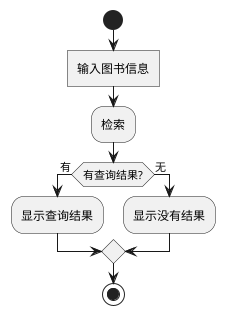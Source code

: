 @startuml
start
:输入图书信息]
:检索;
if (有查询结果?) then(有)
    :显示查询结果;
else (无)
    :显示没有结果;
endif
stop
@enduml